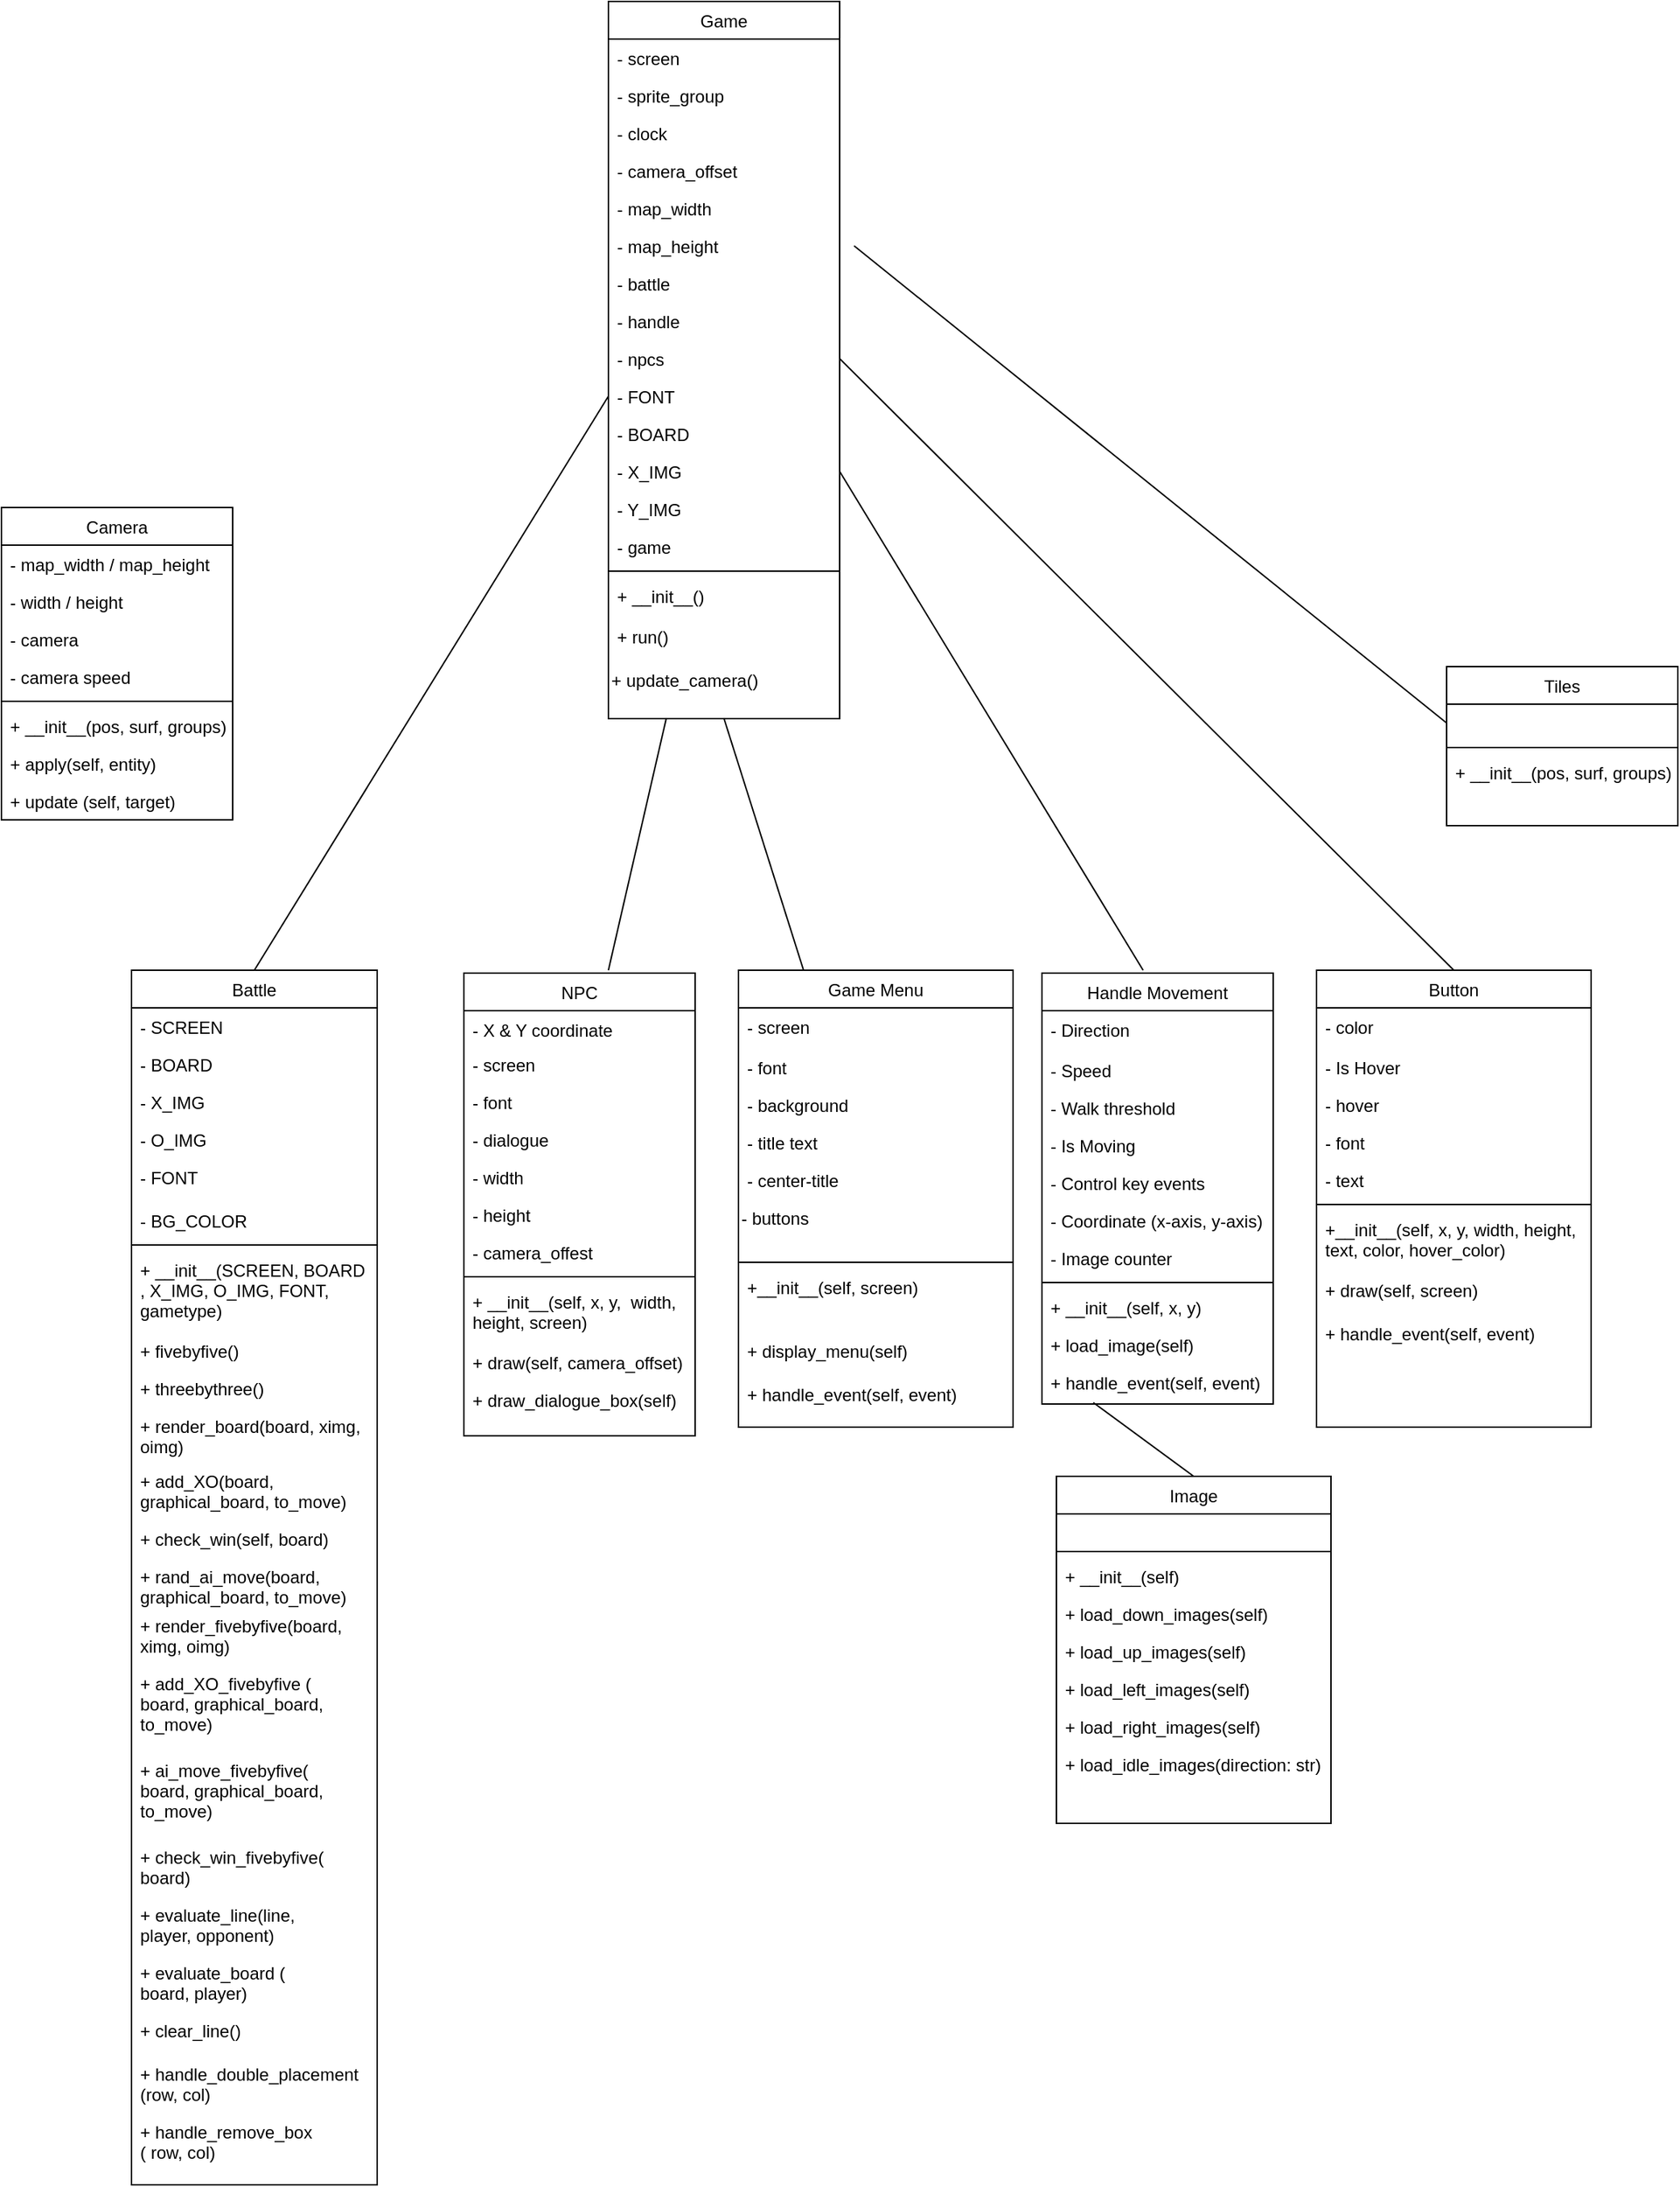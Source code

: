 <mxfile version="25.0.3">
  <diagram id="C5RBs43oDa-KdzZeNtuy" name="Page-1">
    <mxGraphModel grid="1" page="1" gridSize="10" guides="1" tooltips="1" connect="1" arrows="1" fold="1" pageScale="1" pageWidth="827" pageHeight="1169" math="0" shadow="0">
      <root>
        <mxCell id="WIyWlLk6GJQsqaUBKTNV-0" />
        <mxCell id="WIyWlLk6GJQsqaUBKTNV-1" parent="WIyWlLk6GJQsqaUBKTNV-0" />
        <mxCell id="zkfFHV4jXpPFQw0GAbJ--6" value="Tiles" style="swimlane;fontStyle=0;align=center;verticalAlign=top;childLayout=stackLayout;horizontal=1;startSize=26;horizontalStack=0;resizeParent=1;resizeLast=0;collapsible=1;marginBottom=0;rounded=0;shadow=0;strokeWidth=1;" vertex="1" parent="WIyWlLk6GJQsqaUBKTNV-1">
          <mxGeometry x="650" y="230" width="160" height="110" as="geometry">
            <mxRectangle x="130" y="380" width="160" height="26" as="alternateBounds" />
          </mxGeometry>
        </mxCell>
        <mxCell id="zkfFHV4jXpPFQw0GAbJ--8" value="  " style="text;align=left;verticalAlign=top;spacingLeft=4;spacingRight=4;overflow=hidden;rotatable=0;points=[[0,0.5],[1,0.5]];portConstraint=eastwest;rounded=0;shadow=0;html=0;" vertex="1" parent="zkfFHV4jXpPFQw0GAbJ--6">
          <mxGeometry y="26" width="160" height="26" as="geometry" />
        </mxCell>
        <mxCell id="zkfFHV4jXpPFQw0GAbJ--9" value="" style="line;html=1;strokeWidth=1;align=left;verticalAlign=middle;spacingTop=-1;spacingLeft=3;spacingRight=3;rotatable=0;labelPosition=right;points=[];portConstraint=eastwest;" vertex="1" parent="zkfFHV4jXpPFQw0GAbJ--6">
          <mxGeometry y="52" width="160" height="8" as="geometry" />
        </mxCell>
        <mxCell id="zkfFHV4jXpPFQw0GAbJ--10" value="+ __init__(pos, surf, groups)" style="text;align=left;verticalAlign=top;spacingLeft=4;spacingRight=4;overflow=hidden;rotatable=0;points=[[0,0.5],[1,0.5]];portConstraint=eastwest;fontStyle=0" vertex="1" parent="zkfFHV4jXpPFQw0GAbJ--6">
          <mxGeometry y="60" width="160" height="26" as="geometry" />
        </mxCell>
        <mxCell id="zkfFHV4jXpPFQw0GAbJ--17" value="Handle Movement" style="swimlane;fontStyle=0;align=center;verticalAlign=top;childLayout=stackLayout;horizontal=1;startSize=26;horizontalStack=0;resizeParent=1;resizeLast=0;collapsible=1;marginBottom=0;rounded=0;shadow=0;strokeWidth=1;" vertex="1" parent="WIyWlLk6GJQsqaUBKTNV-1">
          <mxGeometry x="370" y="442" width="160" height="298" as="geometry">
            <mxRectangle x="550" y="140" width="160" height="26" as="alternateBounds" />
          </mxGeometry>
        </mxCell>
        <mxCell id="zkfFHV4jXpPFQw0GAbJ--20" value="- Direction" style="text;align=left;verticalAlign=top;spacingLeft=4;spacingRight=4;overflow=hidden;rotatable=0;points=[[0,0.5],[1,0.5]];portConstraint=eastwest;rounded=0;shadow=0;html=0;" vertex="1" parent="zkfFHV4jXpPFQw0GAbJ--17">
          <mxGeometry y="26" width="160" height="28" as="geometry" />
        </mxCell>
        <mxCell id="zkfFHV4jXpPFQw0GAbJ--21" value="- Speed" style="text;align=left;verticalAlign=top;spacingLeft=4;spacingRight=4;overflow=hidden;rotatable=0;points=[[0,0.5],[1,0.5]];portConstraint=eastwest;rounded=0;shadow=0;html=0;" vertex="1" parent="zkfFHV4jXpPFQw0GAbJ--17">
          <mxGeometry y="54" width="160" height="26" as="geometry" />
        </mxCell>
        <mxCell id="zkfFHV4jXpPFQw0GAbJ--24" value="- Walk threshold" style="text;align=left;verticalAlign=top;spacingLeft=4;spacingRight=4;overflow=hidden;rotatable=0;points=[[0,0.5],[1,0.5]];portConstraint=eastwest;" vertex="1" parent="zkfFHV4jXpPFQw0GAbJ--17">
          <mxGeometry y="80" width="160" height="26" as="geometry" />
        </mxCell>
        <mxCell id="9MP2_ktQB1W_MP9K1aqd-10" value="- Is Moving" style="text;align=left;verticalAlign=top;spacingLeft=4;spacingRight=4;overflow=hidden;rotatable=0;points=[[0,0.5],[1,0.5]];portConstraint=eastwest;rounded=0;shadow=0;html=0;" vertex="1" parent="zkfFHV4jXpPFQw0GAbJ--17">
          <mxGeometry y="106" width="160" height="26" as="geometry" />
        </mxCell>
        <mxCell id="tXFj9QlRC8ELTEBTOooV-2" value="- Control key events" style="text;align=left;verticalAlign=top;spacingLeft=4;spacingRight=4;overflow=hidden;rotatable=0;points=[[0,0.5],[1,0.5]];portConstraint=eastwest;rounded=0;shadow=0;html=0;" vertex="1" parent="zkfFHV4jXpPFQw0GAbJ--17">
          <mxGeometry y="132" width="160" height="26" as="geometry" />
        </mxCell>
        <mxCell id="tXFj9QlRC8ELTEBTOooV-3" value="- Coordinate (x-axis, y-axis)" style="text;align=left;verticalAlign=top;spacingLeft=4;spacingRight=4;overflow=hidden;rotatable=0;points=[[0,0.5],[1,0.5]];portConstraint=eastwest;rounded=0;shadow=0;html=0;" vertex="1" parent="zkfFHV4jXpPFQw0GAbJ--17">
          <mxGeometry y="158" width="160" height="26" as="geometry" />
        </mxCell>
        <mxCell id="tXFj9QlRC8ELTEBTOooV-4" value="- Image counter" style="text;align=left;verticalAlign=top;spacingLeft=4;spacingRight=4;overflow=hidden;rotatable=0;points=[[0,0.5],[1,0.5]];portConstraint=eastwest;rounded=0;shadow=0;html=0;" vertex="1" parent="zkfFHV4jXpPFQw0GAbJ--17">
          <mxGeometry y="184" width="160" height="26" as="geometry" />
        </mxCell>
        <mxCell id="zkfFHV4jXpPFQw0GAbJ--23" value="" style="line;html=1;strokeWidth=1;align=left;verticalAlign=middle;spacingTop=-1;spacingLeft=3;spacingRight=3;rotatable=0;labelPosition=right;points=[];portConstraint=eastwest;" vertex="1" parent="zkfFHV4jXpPFQw0GAbJ--17">
          <mxGeometry y="210" width="160" height="8" as="geometry" />
        </mxCell>
        <mxCell id="tXFj9QlRC8ELTEBTOooV-0" value="+ __init__(self, x, y)" style="text;align=left;verticalAlign=top;spacingLeft=4;spacingRight=4;overflow=hidden;rotatable=0;points=[[0,0.5],[1,0.5]];portConstraint=eastwest;rounded=0;shadow=0;html=0;" vertex="1" parent="zkfFHV4jXpPFQw0GAbJ--17">
          <mxGeometry y="218" width="160" height="26" as="geometry" />
        </mxCell>
        <mxCell id="zkfFHV4jXpPFQw0GAbJ--25" value="+ load_image(self)" style="text;align=left;verticalAlign=top;spacingLeft=4;spacingRight=4;overflow=hidden;rotatable=0;points=[[0,0.5],[1,0.5]];portConstraint=eastwest;" vertex="1" parent="zkfFHV4jXpPFQw0GAbJ--17">
          <mxGeometry y="244" width="160" height="26" as="geometry" />
        </mxCell>
        <mxCell id="tXFj9QlRC8ELTEBTOooV-1" value="+ handle_event(self, event)" style="text;align=left;verticalAlign=top;spacingLeft=4;spacingRight=4;overflow=hidden;rotatable=0;points=[[0,0.5],[1,0.5]];portConstraint=eastwest;" vertex="1" parent="zkfFHV4jXpPFQw0GAbJ--17">
          <mxGeometry y="270" width="160" height="26" as="geometry" />
        </mxCell>
        <mxCell id="9MP2_ktQB1W_MP9K1aqd-0" value="Image" style="swimlane;fontStyle=0;align=center;verticalAlign=top;childLayout=stackLayout;horizontal=1;startSize=26;horizontalStack=0;resizeParent=1;resizeLast=0;collapsible=1;marginBottom=0;rounded=0;shadow=0;strokeWidth=1;" vertex="1" parent="WIyWlLk6GJQsqaUBKTNV-1">
          <mxGeometry x="380" y="790" width="190" height="240" as="geometry">
            <mxRectangle x="550" y="140" width="160" height="26" as="alternateBounds" />
          </mxGeometry>
        </mxCell>
        <mxCell id="9MP2_ktQB1W_MP9K1aqd-5" value="  &#xa;" style="text;align=left;verticalAlign=top;spacingLeft=4;spacingRight=4;overflow=hidden;rotatable=0;points=[[0,0.5],[1,0.5]];portConstraint=eastwest;rounded=0;shadow=0;html=0;" vertex="1" parent="9MP2_ktQB1W_MP9K1aqd-0">
          <mxGeometry y="26" width="190" height="22" as="geometry" />
        </mxCell>
        <mxCell id="9MP2_ktQB1W_MP9K1aqd-6" value="" style="line;html=1;strokeWidth=1;align=left;verticalAlign=middle;spacingTop=-1;spacingLeft=3;spacingRight=3;rotatable=0;labelPosition=right;points=[];portConstraint=eastwest;" vertex="1" parent="9MP2_ktQB1W_MP9K1aqd-0">
          <mxGeometry y="48" width="190" height="8" as="geometry" />
        </mxCell>
        <mxCell id="9MP2_ktQB1W_MP9K1aqd-7" value="+ __init__(self)" style="text;align=left;verticalAlign=top;spacingLeft=4;spacingRight=4;overflow=hidden;rotatable=0;points=[[0,0.5],[1,0.5]];portConstraint=eastwest;" vertex="1" parent="9MP2_ktQB1W_MP9K1aqd-0">
          <mxGeometry y="56" width="190" height="26" as="geometry" />
        </mxCell>
        <mxCell id="9MP2_ktQB1W_MP9K1aqd-15" value="+ load_down_images(self)" style="text;align=left;verticalAlign=top;spacingLeft=4;spacingRight=4;overflow=hidden;rotatable=0;points=[[0,0.5],[1,0.5]];portConstraint=eastwest;" vertex="1" parent="9MP2_ktQB1W_MP9K1aqd-0">
          <mxGeometry y="82" width="190" height="26" as="geometry" />
        </mxCell>
        <mxCell id="9MP2_ktQB1W_MP9K1aqd-8" value="+ load_up_images(self)" style="text;align=left;verticalAlign=top;spacingLeft=4;spacingRight=4;overflow=hidden;rotatable=0;points=[[0,0.5],[1,0.5]];portConstraint=eastwest;" vertex="1" parent="9MP2_ktQB1W_MP9K1aqd-0">
          <mxGeometry y="108" width="190" height="26" as="geometry" />
        </mxCell>
        <mxCell id="9MP2_ktQB1W_MP9K1aqd-16" value="+ load_left_images(self)" style="text;align=left;verticalAlign=top;spacingLeft=4;spacingRight=4;overflow=hidden;rotatable=0;points=[[0,0.5],[1,0.5]];portConstraint=eastwest;" vertex="1" parent="9MP2_ktQB1W_MP9K1aqd-0">
          <mxGeometry y="134" width="190" height="26" as="geometry" />
        </mxCell>
        <mxCell id="9MP2_ktQB1W_MP9K1aqd-17" value="+ load_right_images(self)" style="text;align=left;verticalAlign=top;spacingLeft=4;spacingRight=4;overflow=hidden;rotatable=0;points=[[0,0.5],[1,0.5]];portConstraint=eastwest;" vertex="1" parent="9MP2_ktQB1W_MP9K1aqd-0">
          <mxGeometry y="160" width="190" height="26" as="geometry" />
        </mxCell>
        <mxCell id="9MP2_ktQB1W_MP9K1aqd-18" value="+ load_idle_images(direction: str)" style="text;align=left;verticalAlign=top;spacingLeft=4;spacingRight=4;overflow=hidden;rotatable=0;points=[[0,0.5],[1,0.5]];portConstraint=eastwest;" vertex="1" parent="9MP2_ktQB1W_MP9K1aqd-0">
          <mxGeometry y="186" width="190" height="26" as="geometry" />
        </mxCell>
        <mxCell id="pEpg2rN-Ylj0O00lydHJ-0" value="Battle" style="swimlane;fontStyle=0;align=center;verticalAlign=top;childLayout=stackLayout;horizontal=1;startSize=26;horizontalStack=0;resizeParent=1;resizeLast=0;collapsible=1;marginBottom=0;rounded=0;shadow=0;strokeWidth=1;" vertex="1" parent="WIyWlLk6GJQsqaUBKTNV-1">
          <mxGeometry x="-260" y="440" width="170" height="840" as="geometry">
            <mxRectangle x="550" y="140" width="160" height="26" as="alternateBounds" />
          </mxGeometry>
        </mxCell>
        <mxCell id="pEpg2rN-Ylj0O00lydHJ-2" value="- SCREEN" style="text;align=left;verticalAlign=top;spacingLeft=4;spacingRight=4;overflow=hidden;rotatable=0;points=[[0,0.5],[1,0.5]];portConstraint=eastwest;rounded=0;shadow=0;html=0;" vertex="1" parent="pEpg2rN-Ylj0O00lydHJ-0">
          <mxGeometry y="26" width="170" height="26" as="geometry" />
        </mxCell>
        <mxCell id="pEpg2rN-Ylj0O00lydHJ-1" value="- BOARD" style="text;align=left;verticalAlign=top;spacingLeft=4;spacingRight=4;overflow=hidden;rotatable=0;points=[[0,0.5],[1,0.5]];portConstraint=eastwest;" vertex="1" parent="pEpg2rN-Ylj0O00lydHJ-0">
          <mxGeometry y="52" width="170" height="26" as="geometry" />
        </mxCell>
        <mxCell id="pEpg2rN-Ylj0O00lydHJ-3" value="- X_IMG" style="text;align=left;verticalAlign=top;spacingLeft=4;spacingRight=4;overflow=hidden;rotatable=0;points=[[0,0.5],[1,0.5]];portConstraint=eastwest;rounded=0;shadow=0;html=0;" vertex="1" parent="pEpg2rN-Ylj0O00lydHJ-0">
          <mxGeometry y="78" width="170" height="26" as="geometry" />
        </mxCell>
        <mxCell id="pEpg2rN-Ylj0O00lydHJ-4" value="- O_IMG" style="text;align=left;verticalAlign=top;spacingLeft=4;spacingRight=4;overflow=hidden;rotatable=0;points=[[0,0.5],[1,0.5]];portConstraint=eastwest;rounded=0;shadow=0;html=0;" vertex="1" parent="pEpg2rN-Ylj0O00lydHJ-0">
          <mxGeometry y="104" width="170" height="26" as="geometry" />
        </mxCell>
        <mxCell id="pEpg2rN-Ylj0O00lydHJ-5" value="- FONT" style="text;align=left;verticalAlign=top;spacingLeft=4;spacingRight=4;overflow=hidden;rotatable=0;points=[[0,0.5],[1,0.5]];portConstraint=eastwest;rounded=0;shadow=0;html=0;" vertex="1" parent="pEpg2rN-Ylj0O00lydHJ-0">
          <mxGeometry y="130" width="170" height="30" as="geometry" />
        </mxCell>
        <mxCell id="pEpg2rN-Ylj0O00lydHJ-10" value="- BG_COLOR" style="text;align=left;verticalAlign=top;spacingLeft=4;spacingRight=4;overflow=hidden;rotatable=0;points=[[0,0.5],[1,0.5]];portConstraint=eastwest;rounded=0;shadow=0;html=0;" vertex="1" parent="pEpg2rN-Ylj0O00lydHJ-0">
          <mxGeometry y="160" width="170" height="26" as="geometry" />
        </mxCell>
        <mxCell id="pEpg2rN-Ylj0O00lydHJ-6" value="" style="line;html=1;strokeWidth=1;align=left;verticalAlign=middle;spacingTop=-1;spacingLeft=3;spacingRight=3;rotatable=0;labelPosition=right;points=[];portConstraint=eastwest;" vertex="1" parent="pEpg2rN-Ylj0O00lydHJ-0">
          <mxGeometry y="186" width="170" height="8" as="geometry" />
        </mxCell>
        <mxCell id="pEpg2rN-Ylj0O00lydHJ-7" value="+ __init__(SCREEN, BOARD&#xa;, X_IMG, O_IMG, FONT,&#xa;gametype)" style="text;align=left;verticalAlign=top;spacingLeft=4;spacingRight=4;overflow=hidden;rotatable=0;points=[[0,0.5],[1,0.5]];portConstraint=eastwest;" vertex="1" parent="pEpg2rN-Ylj0O00lydHJ-0">
          <mxGeometry y="194" width="170" height="56" as="geometry" />
        </mxCell>
        <mxCell id="pEpg2rN-Ylj0O00lydHJ-8" value="+ fivebyfive()" style="text;align=left;verticalAlign=top;spacingLeft=4;spacingRight=4;overflow=hidden;rotatable=0;points=[[0,0.5],[1,0.5]];portConstraint=eastwest;" vertex="1" parent="pEpg2rN-Ylj0O00lydHJ-0">
          <mxGeometry y="250" width="170" height="26" as="geometry" />
        </mxCell>
        <mxCell id="pEpg2rN-Ylj0O00lydHJ-11" value="+ threebythree()" style="text;align=left;verticalAlign=top;spacingLeft=4;spacingRight=4;overflow=hidden;rotatable=0;points=[[0,0.5],[1,0.5]];portConstraint=eastwest;" vertex="1" parent="pEpg2rN-Ylj0O00lydHJ-0">
          <mxGeometry y="276" width="170" height="26" as="geometry" />
        </mxCell>
        <mxCell id="pEpg2rN-Ylj0O00lydHJ-14" value="+ render_board(board, ximg,&#xa;oimg)" style="text;align=left;verticalAlign=top;spacingLeft=4;spacingRight=4;overflow=hidden;rotatable=0;points=[[0,0.5],[1,0.5]];portConstraint=eastwest;" vertex="1" parent="pEpg2rN-Ylj0O00lydHJ-0">
          <mxGeometry y="302" width="170" height="38" as="geometry" />
        </mxCell>
        <mxCell id="pEpg2rN-Ylj0O00lydHJ-15" value="+ add_XO(board,&#xa;graphical_board, to_move)" style="text;align=left;verticalAlign=top;spacingLeft=4;spacingRight=4;overflow=hidden;rotatable=0;points=[[0,0.5],[1,0.5]];portConstraint=eastwest;" vertex="1" parent="pEpg2rN-Ylj0O00lydHJ-0">
          <mxGeometry y="340" width="170" height="40" as="geometry" />
        </mxCell>
        <mxCell id="pEpg2rN-Ylj0O00lydHJ-16" value="+ check_win(self, board)" style="text;align=left;verticalAlign=top;spacingLeft=4;spacingRight=4;overflow=hidden;rotatable=0;points=[[0,0.5],[1,0.5]];portConstraint=eastwest;" vertex="1" parent="pEpg2rN-Ylj0O00lydHJ-0">
          <mxGeometry y="380" width="170" height="26" as="geometry" />
        </mxCell>
        <mxCell id="pEpg2rN-Ylj0O00lydHJ-17" value="+ rand_ai_move(board,&#xa;graphical_board, to_move)" style="text;align=left;verticalAlign=top;spacingLeft=4;spacingRight=4;overflow=hidden;rotatable=0;points=[[0,0.5],[1,0.5]];portConstraint=eastwest;" vertex="1" parent="pEpg2rN-Ylj0O00lydHJ-0">
          <mxGeometry y="406" width="170" height="34" as="geometry" />
        </mxCell>
        <mxCell id="pEpg2rN-Ylj0O00lydHJ-18" value="+ render_fivebyfive(board, &#xa;ximg, oimg)" style="text;align=left;verticalAlign=top;spacingLeft=4;spacingRight=4;overflow=hidden;rotatable=0;points=[[0,0.5],[1,0.5]];portConstraint=eastwest;" vertex="1" parent="pEpg2rN-Ylj0O00lydHJ-0">
          <mxGeometry y="440" width="170" height="40" as="geometry" />
        </mxCell>
        <mxCell id="pEpg2rN-Ylj0O00lydHJ-19" value="+ add_XO_fivebyfive (&#xa;board, graphical_board,&#xa;to_move)" style="text;align=left;verticalAlign=top;spacingLeft=4;spacingRight=4;overflow=hidden;rotatable=0;points=[[0,0.5],[1,0.5]];portConstraint=eastwest;" vertex="1" parent="pEpg2rN-Ylj0O00lydHJ-0">
          <mxGeometry y="480" width="170" height="60" as="geometry" />
        </mxCell>
        <mxCell id="pEpg2rN-Ylj0O00lydHJ-20" value="+ ai_move_fivebyfive(&#xa;board, graphical_board,&#xa;to_move)" style="text;align=left;verticalAlign=top;spacingLeft=4;spacingRight=4;overflow=hidden;rotatable=0;points=[[0,0.5],[1,0.5]];portConstraint=eastwest;" vertex="1" parent="pEpg2rN-Ylj0O00lydHJ-0">
          <mxGeometry y="540" width="170" height="60" as="geometry" />
        </mxCell>
        <mxCell id="pEpg2rN-Ylj0O00lydHJ-21" value="+ check_win_fivebyfive(&#xa;board)" style="text;align=left;verticalAlign=top;spacingLeft=4;spacingRight=4;overflow=hidden;rotatable=0;points=[[0,0.5],[1,0.5]];portConstraint=eastwest;" vertex="1" parent="pEpg2rN-Ylj0O00lydHJ-0">
          <mxGeometry y="600" width="170" height="40" as="geometry" />
        </mxCell>
        <mxCell id="pRKTFmrT0F-iwBNhZl1P-7" value="+ evaluate_line(line, &#xa;player, opponent)" style="text;align=left;verticalAlign=top;spacingLeft=4;spacingRight=4;overflow=hidden;rotatable=0;points=[[0,0.5],[1,0.5]];portConstraint=eastwest;" vertex="1" parent="pEpg2rN-Ylj0O00lydHJ-0">
          <mxGeometry y="640" width="170" height="40" as="geometry" />
        </mxCell>
        <mxCell id="pRKTFmrT0F-iwBNhZl1P-8" value="+ evaluate_board (&#xa;board, player)" style="text;align=left;verticalAlign=top;spacingLeft=4;spacingRight=4;overflow=hidden;rotatable=0;points=[[0,0.5],[1,0.5]];portConstraint=eastwest;" vertex="1" parent="pEpg2rN-Ylj0O00lydHJ-0">
          <mxGeometry y="680" width="170" height="40" as="geometry" />
        </mxCell>
        <mxCell id="pRKTFmrT0F-iwBNhZl1P-6" value="+ clear_line()" style="text;align=left;verticalAlign=top;spacingLeft=4;spacingRight=4;overflow=hidden;rotatable=0;points=[[0,0.5],[1,0.5]];portConstraint=eastwest;" vertex="1" parent="pEpg2rN-Ylj0O00lydHJ-0">
          <mxGeometry y="720" width="170" height="30" as="geometry" />
        </mxCell>
        <mxCell id="pRKTFmrT0F-iwBNhZl1P-11" value="+ handle_double_placement&#xa;(row, col)" style="text;align=left;verticalAlign=top;spacingLeft=4;spacingRight=4;overflow=hidden;rotatable=0;points=[[0,0.5],[1,0.5]];portConstraint=eastwest;" vertex="1" parent="pEpg2rN-Ylj0O00lydHJ-0">
          <mxGeometry y="750" width="170" height="40" as="geometry" />
        </mxCell>
        <mxCell id="pRKTFmrT0F-iwBNhZl1P-12" value="+ handle_remove_box&#xa;( row, col)" style="text;align=left;verticalAlign=top;spacingLeft=4;spacingRight=4;overflow=hidden;rotatable=0;points=[[0,0.5],[1,0.5]];portConstraint=eastwest;" vertex="1" parent="pEpg2rN-Ylj0O00lydHJ-0">
          <mxGeometry y="790" width="170" height="40" as="geometry" />
        </mxCell>
        <mxCell id="9MP2_ktQB1W_MP9K1aqd-11" value="Game" style="swimlane;fontStyle=0;align=center;verticalAlign=top;childLayout=stackLayout;horizontal=1;startSize=26;horizontalStack=0;resizeParent=1;resizeLast=0;collapsible=1;marginBottom=0;rounded=0;shadow=0;strokeWidth=1;" vertex="1" parent="WIyWlLk6GJQsqaUBKTNV-1">
          <mxGeometry x="70" y="-230" width="160" height="496" as="geometry">
            <mxRectangle x="130" y="380" width="160" height="26" as="alternateBounds" />
          </mxGeometry>
        </mxCell>
        <mxCell id="9MP2_ktQB1W_MP9K1aqd-12" value="- screen" style="text;align=left;verticalAlign=top;spacingLeft=4;spacingRight=4;overflow=hidden;rotatable=0;points=[[0,0.5],[1,0.5]];portConstraint=eastwest;rounded=0;shadow=0;html=0;" vertex="1" parent="9MP2_ktQB1W_MP9K1aqd-11">
          <mxGeometry y="26" width="160" height="26" as="geometry" />
        </mxCell>
        <mxCell id="pEpg2rN-Ylj0O00lydHJ-22" value="- sprite_group" style="text;align=left;verticalAlign=top;spacingLeft=4;spacingRight=4;overflow=hidden;rotatable=0;points=[[0,0.5],[1,0.5]];portConstraint=eastwest;rounded=0;shadow=0;html=0;" vertex="1" parent="9MP2_ktQB1W_MP9K1aqd-11">
          <mxGeometry y="52" width="160" height="26" as="geometry" />
        </mxCell>
        <mxCell id="pEpg2rN-Ylj0O00lydHJ-24" value="- clock" style="text;align=left;verticalAlign=top;spacingLeft=4;spacingRight=4;overflow=hidden;rotatable=0;points=[[0,0.5],[1,0.5]];portConstraint=eastwest;rounded=0;shadow=0;html=0;" vertex="1" parent="9MP2_ktQB1W_MP9K1aqd-11">
          <mxGeometry y="78" width="160" height="26" as="geometry" />
        </mxCell>
        <mxCell id="pEpg2rN-Ylj0O00lydHJ-26" value="- camera_offset" style="text;align=left;verticalAlign=top;spacingLeft=4;spacingRight=4;overflow=hidden;rotatable=0;points=[[0,0.5],[1,0.5]];portConstraint=eastwest;rounded=0;shadow=0;html=0;" vertex="1" parent="9MP2_ktQB1W_MP9K1aqd-11">
          <mxGeometry y="104" width="160" height="26" as="geometry" />
        </mxCell>
        <mxCell id="pEpg2rN-Ylj0O00lydHJ-28" value="- map_width " style="text;align=left;verticalAlign=top;spacingLeft=4;spacingRight=4;overflow=hidden;rotatable=0;points=[[0,0.5],[1,0.5]];portConstraint=eastwest;rounded=0;shadow=0;html=0;" vertex="1" parent="9MP2_ktQB1W_MP9K1aqd-11">
          <mxGeometry y="130" width="160" height="26" as="geometry" />
        </mxCell>
        <mxCell id="pEpg2rN-Ylj0O00lydHJ-27" value="- map_height" style="text;align=left;verticalAlign=top;spacingLeft=4;spacingRight=4;overflow=hidden;rotatable=0;points=[[0,0.5],[1,0.5]];portConstraint=eastwest;rounded=0;shadow=0;html=0;" vertex="1" parent="9MP2_ktQB1W_MP9K1aqd-11">
          <mxGeometry y="156" width="160" height="26" as="geometry" />
        </mxCell>
        <mxCell id="av3DoicM0QynRF2J0UOU-3" value="- battle" style="text;align=left;verticalAlign=top;spacingLeft=4;spacingRight=4;overflow=hidden;rotatable=0;points=[[0,0.5],[1,0.5]];portConstraint=eastwest;rounded=0;shadow=0;html=0;" vertex="1" parent="9MP2_ktQB1W_MP9K1aqd-11">
          <mxGeometry y="182" width="160" height="26" as="geometry" />
        </mxCell>
        <mxCell id="av3DoicM0QynRF2J0UOU-4" value="- handle" style="text;align=left;verticalAlign=top;spacingLeft=4;spacingRight=4;overflow=hidden;rotatable=0;points=[[0,0.5],[1,0.5]];portConstraint=eastwest;rounded=0;shadow=0;html=0;" vertex="1" parent="9MP2_ktQB1W_MP9K1aqd-11">
          <mxGeometry y="208" width="160" height="26" as="geometry" />
        </mxCell>
        <mxCell id="av3DoicM0QynRF2J0UOU-2" value="- npcs" style="text;align=left;verticalAlign=top;spacingLeft=4;spacingRight=4;overflow=hidden;rotatable=0;points=[[0,0.5],[1,0.5]];portConstraint=eastwest;rounded=0;shadow=0;html=0;" vertex="1" parent="9MP2_ktQB1W_MP9K1aqd-11">
          <mxGeometry y="234" width="160" height="26" as="geometry" />
        </mxCell>
        <mxCell id="pEpg2rN-Ylj0O00lydHJ-29" value="- FONT" style="text;align=left;verticalAlign=top;spacingLeft=4;spacingRight=4;overflow=hidden;rotatable=0;points=[[0,0.5],[1,0.5]];portConstraint=eastwest;rounded=0;shadow=0;html=0;" vertex="1" parent="9MP2_ktQB1W_MP9K1aqd-11">
          <mxGeometry y="260" width="160" height="26" as="geometry" />
        </mxCell>
        <mxCell id="pEpg2rN-Ylj0O00lydHJ-30" value="- BOARD" style="text;align=left;verticalAlign=top;spacingLeft=4;spacingRight=4;overflow=hidden;rotatable=0;points=[[0,0.5],[1,0.5]];portConstraint=eastwest;rounded=0;shadow=0;html=0;" vertex="1" parent="9MP2_ktQB1W_MP9K1aqd-11">
          <mxGeometry y="286" width="160" height="26" as="geometry" />
        </mxCell>
        <mxCell id="av3DoicM0QynRF2J0UOU-1" value="- X_IMG" style="text;align=left;verticalAlign=top;spacingLeft=4;spacingRight=4;overflow=hidden;rotatable=0;points=[[0,0.5],[1,0.5]];portConstraint=eastwest;rounded=0;shadow=0;html=0;" vertex="1" parent="9MP2_ktQB1W_MP9K1aqd-11">
          <mxGeometry y="312" width="160" height="26" as="geometry" />
        </mxCell>
        <mxCell id="av3DoicM0QynRF2J0UOU-0" value="- Y_IMG" style="text;align=left;verticalAlign=top;spacingLeft=4;spacingRight=4;overflow=hidden;rotatable=0;points=[[0,0.5],[1,0.5]];portConstraint=eastwest;rounded=0;shadow=0;html=0;" vertex="1" parent="9MP2_ktQB1W_MP9K1aqd-11">
          <mxGeometry y="338" width="160" height="26" as="geometry" />
        </mxCell>
        <mxCell id="av3DoicM0QynRF2J0UOU-5" value="- game" style="text;align=left;verticalAlign=top;spacingLeft=4;spacingRight=4;overflow=hidden;rotatable=0;points=[[0,0.5],[1,0.5]];portConstraint=eastwest;rounded=0;shadow=0;html=0;" vertex="1" parent="9MP2_ktQB1W_MP9K1aqd-11">
          <mxGeometry y="364" width="160" height="26" as="geometry" />
        </mxCell>
        <mxCell id="9MP2_ktQB1W_MP9K1aqd-13" value="" style="line;html=1;strokeWidth=1;align=left;verticalAlign=middle;spacingTop=-1;spacingLeft=3;spacingRight=3;rotatable=0;labelPosition=right;points=[];portConstraint=eastwest;" vertex="1" parent="9MP2_ktQB1W_MP9K1aqd-11">
          <mxGeometry y="390" width="160" height="8" as="geometry" />
        </mxCell>
        <mxCell id="9MP2_ktQB1W_MP9K1aqd-14" value="+ __init__()" style="text;align=left;verticalAlign=top;spacingLeft=4;spacingRight=4;overflow=hidden;rotatable=0;points=[[0,0.5],[1,0.5]];portConstraint=eastwest;fontStyle=0" vertex="1" parent="9MP2_ktQB1W_MP9K1aqd-11">
          <mxGeometry y="398" width="160" height="28" as="geometry" />
        </mxCell>
        <mxCell id="pEpg2rN-Ylj0O00lydHJ-31" value="+ run()" style="text;align=left;verticalAlign=top;spacingLeft=4;spacingRight=4;overflow=hidden;rotatable=0;points=[[0,0.5],[1,0.5]];portConstraint=eastwest;rounded=0;shadow=0;html=0;" vertex="1" parent="9MP2_ktQB1W_MP9K1aqd-11">
          <mxGeometry y="426" width="160" height="30" as="geometry" />
        </mxCell>
        <mxCell id="uqE1Tz1IreOvfnomdOV3-2" value="&lt;span style=&quot;text-wrap-mode: nowrap;&quot;&gt;+ update_camera()&lt;/span&gt;" style="text;whiteSpace=wrap;html=1;" vertex="1" parent="9MP2_ktQB1W_MP9K1aqd-11">
          <mxGeometry y="456" width="160" height="40" as="geometry" />
        </mxCell>
        <mxCell id="tXFj9QlRC8ELTEBTOooV-9" value="" style="endArrow=none;html=1;rounded=0;fontSize=12;startSize=8;endSize=8;curved=1;entryX=0;entryY=0.5;entryDx=0;entryDy=0;exitX=0.5;exitY=0;exitDx=0;exitDy=0;" edge="1" parent="WIyWlLk6GJQsqaUBKTNV-1" source="pEpg2rN-Ylj0O00lydHJ-0" target="pEpg2rN-Ylj0O00lydHJ-29">
          <mxGeometry width="50" height="50" relative="1" as="geometry">
            <mxPoint x="-120" y="370" as="sourcePoint" />
            <mxPoint x="-70" y="320" as="targetPoint" />
          </mxGeometry>
        </mxCell>
        <mxCell id="tXFj9QlRC8ELTEBTOooV-12" value="" style="endArrow=none;html=1;rounded=0;fontSize=12;startSize=8;endSize=8;curved=1;exitX=0;exitY=0.5;exitDx=0;exitDy=0;" edge="1" parent="WIyWlLk6GJQsqaUBKTNV-1" source="zkfFHV4jXpPFQw0GAbJ--8">
          <mxGeometry width="50" height="50" relative="1" as="geometry">
            <mxPoint x="260" y="440" as="sourcePoint" />
            <mxPoint x="240" y="-61" as="targetPoint" />
          </mxGeometry>
        </mxCell>
        <mxCell id="tXFj9QlRC8ELTEBTOooV-13" value="" style="endArrow=none;html=1;rounded=0;fontSize=12;startSize=8;endSize=8;curved=1;entryX=1;entryY=0.5;entryDx=0;entryDy=0;" edge="1" parent="WIyWlLk6GJQsqaUBKTNV-1" target="av3DoicM0QynRF2J0UOU-1">
          <mxGeometry width="50" height="50" relative="1" as="geometry">
            <mxPoint x="440" y="440" as="sourcePoint" />
            <mxPoint x="-70" y="320" as="targetPoint" />
          </mxGeometry>
        </mxCell>
        <mxCell id="EMBINR5QM2M-JpU-6Mrx-0" value="NPC" style="swimlane;fontStyle=0;align=center;verticalAlign=top;childLayout=stackLayout;horizontal=1;startSize=26;horizontalStack=0;resizeParent=1;resizeLast=0;collapsible=1;marginBottom=0;rounded=0;shadow=0;strokeWidth=1;" vertex="1" parent="WIyWlLk6GJQsqaUBKTNV-1">
          <mxGeometry x="-30" y="442" width="160" height="320" as="geometry">
            <mxRectangle x="550" y="140" width="160" height="26" as="alternateBounds" />
          </mxGeometry>
        </mxCell>
        <mxCell id="EMBINR5QM2M-JpU-6Mrx-1" value="- X &amp; Y coordinate" style="text;align=left;verticalAlign=top;spacingLeft=4;spacingRight=4;overflow=hidden;rotatable=0;points=[[0,0.5],[1,0.5]];portConstraint=eastwest;rounded=0;shadow=0;html=0;" vertex="1" parent="EMBINR5QM2M-JpU-6Mrx-0">
          <mxGeometry y="26" width="160" height="24" as="geometry" />
        </mxCell>
        <mxCell id="EMBINR5QM2M-JpU-6Mrx-2" value="- screen" style="text;align=left;verticalAlign=top;spacingLeft=4;spacingRight=4;overflow=hidden;rotatable=0;points=[[0,0.5],[1,0.5]];portConstraint=eastwest;rounded=0;shadow=0;html=0;" vertex="1" parent="EMBINR5QM2M-JpU-6Mrx-0">
          <mxGeometry y="50" width="160" height="26" as="geometry" />
        </mxCell>
        <mxCell id="EMBINR5QM2M-JpU-6Mrx-3" value="- font" style="text;align=left;verticalAlign=top;spacingLeft=4;spacingRight=4;overflow=hidden;rotatable=0;points=[[0,0.5],[1,0.5]];portConstraint=eastwest;" vertex="1" parent="EMBINR5QM2M-JpU-6Mrx-0">
          <mxGeometry y="76" width="160" height="26" as="geometry" />
        </mxCell>
        <mxCell id="EMBINR5QM2M-JpU-6Mrx-4" value="- dialogue" style="text;align=left;verticalAlign=top;spacingLeft=4;spacingRight=4;overflow=hidden;rotatable=0;points=[[0,0.5],[1,0.5]];portConstraint=eastwest;rounded=0;shadow=0;html=0;" vertex="1" parent="EMBINR5QM2M-JpU-6Mrx-0">
          <mxGeometry y="102" width="160" height="26" as="geometry" />
        </mxCell>
        <mxCell id="EMBINR5QM2M-JpU-6Mrx-5" value="- width" style="text;align=left;verticalAlign=top;spacingLeft=4;spacingRight=4;overflow=hidden;rotatable=0;points=[[0,0.5],[1,0.5]];portConstraint=eastwest;rounded=0;shadow=0;html=0;" vertex="1" parent="EMBINR5QM2M-JpU-6Mrx-0">
          <mxGeometry y="128" width="160" height="26" as="geometry" />
        </mxCell>
        <mxCell id="EMBINR5QM2M-JpU-6Mrx-6" value="- height" style="text;align=left;verticalAlign=top;spacingLeft=4;spacingRight=4;overflow=hidden;rotatable=0;points=[[0,0.5],[1,0.5]];portConstraint=eastwest;rounded=0;shadow=0;html=0;" vertex="1" parent="EMBINR5QM2M-JpU-6Mrx-0">
          <mxGeometry y="154" width="160" height="26" as="geometry" />
        </mxCell>
        <mxCell id="EMBINR5QM2M-JpU-6Mrx-7" value="- camera_offest" style="text;align=left;verticalAlign=top;spacingLeft=4;spacingRight=4;overflow=hidden;rotatable=0;points=[[0,0.5],[1,0.5]];portConstraint=eastwest;rounded=0;shadow=0;html=0;" vertex="1" parent="EMBINR5QM2M-JpU-6Mrx-0">
          <mxGeometry y="180" width="160" height="26" as="geometry" />
        </mxCell>
        <mxCell id="EMBINR5QM2M-JpU-6Mrx-8" value="" style="line;html=1;strokeWidth=1;align=left;verticalAlign=middle;spacingTop=-1;spacingLeft=3;spacingRight=3;rotatable=0;labelPosition=right;points=[];portConstraint=eastwest;" vertex="1" parent="EMBINR5QM2M-JpU-6Mrx-0">
          <mxGeometry y="206" width="160" height="8" as="geometry" />
        </mxCell>
        <mxCell id="EMBINR5QM2M-JpU-6Mrx-9" value="+ __init__(self, x, y,  width, &#xa;height, screen)" style="text;align=left;verticalAlign=top;spacingLeft=4;spacingRight=4;overflow=hidden;rotatable=0;points=[[0,0.5],[1,0.5]];portConstraint=eastwest;rounded=0;shadow=0;html=0;" vertex="1" parent="EMBINR5QM2M-JpU-6Mrx-0">
          <mxGeometry y="214" width="160" height="42" as="geometry" />
        </mxCell>
        <mxCell id="EMBINR5QM2M-JpU-6Mrx-10" value="+ draw(self, camera_offset)" style="text;align=left;verticalAlign=top;spacingLeft=4;spacingRight=4;overflow=hidden;rotatable=0;points=[[0,0.5],[1,0.5]];portConstraint=eastwest;" vertex="1" parent="EMBINR5QM2M-JpU-6Mrx-0">
          <mxGeometry y="256" width="160" height="26" as="geometry" />
        </mxCell>
        <mxCell id="EMBINR5QM2M-JpU-6Mrx-11" value="+ draw_dialogue_box(self)" style="text;align=left;verticalAlign=top;spacingLeft=4;spacingRight=4;overflow=hidden;rotatable=0;points=[[0,0.5],[1,0.5]];portConstraint=eastwest;" vertex="1" parent="EMBINR5QM2M-JpU-6Mrx-0">
          <mxGeometry y="282" width="160" height="34" as="geometry" />
        </mxCell>
        <mxCell id="av3DoicM0QynRF2J0UOU-6" value="" style="endArrow=none;html=1;rounded=0;exitX=0.5;exitY=0;exitDx=0;exitDy=0;entryX=0.222;entryY=1.038;entryDx=0;entryDy=0;entryPerimeter=0;" edge="1" parent="WIyWlLk6GJQsqaUBKTNV-1" source="9MP2_ktQB1W_MP9K1aqd-0" target="tXFj9QlRC8ELTEBTOooV-1">
          <mxGeometry width="50" height="50" relative="1" as="geometry">
            <mxPoint x="320" y="750" as="sourcePoint" />
            <mxPoint x="370" y="700" as="targetPoint" />
          </mxGeometry>
        </mxCell>
        <mxCell id="av3DoicM0QynRF2J0UOU-7" value="" style="endArrow=none;html=1;rounded=0;entryX=0.25;entryY=1;entryDx=0;entryDy=0;" edge="1" parent="WIyWlLk6GJQsqaUBKTNV-1" target="uqE1Tz1IreOvfnomdOV3-2">
          <mxGeometry width="50" height="50" relative="1" as="geometry">
            <mxPoint x="70" y="440" as="sourcePoint" />
            <mxPoint x="-180" y="-4" as="targetPoint" />
          </mxGeometry>
        </mxCell>
        <mxCell id="av3DoicM0QynRF2J0UOU-8" value="Button" style="swimlane;fontStyle=0;align=center;verticalAlign=top;childLayout=stackLayout;horizontal=1;startSize=26;horizontalStack=0;resizeParent=1;resizeLast=0;collapsible=1;marginBottom=0;rounded=0;shadow=0;strokeWidth=1;" vertex="1" parent="WIyWlLk6GJQsqaUBKTNV-1">
          <mxGeometry x="560" y="440" width="190" height="316" as="geometry">
            <mxRectangle x="550" y="140" width="160" height="26" as="alternateBounds" />
          </mxGeometry>
        </mxCell>
        <mxCell id="av3DoicM0QynRF2J0UOU-9" value="- color" style="text;align=left;verticalAlign=top;spacingLeft=4;spacingRight=4;overflow=hidden;rotatable=0;points=[[0,0.5],[1,0.5]];portConstraint=eastwest;rounded=0;shadow=0;html=0;" vertex="1" parent="av3DoicM0QynRF2J0UOU-8">
          <mxGeometry y="26" width="190" height="28" as="geometry" />
        </mxCell>
        <mxCell id="av3DoicM0QynRF2J0UOU-10" value="- Is Hover" style="text;align=left;verticalAlign=top;spacingLeft=4;spacingRight=4;overflow=hidden;rotatable=0;points=[[0,0.5],[1,0.5]];portConstraint=eastwest;rounded=0;shadow=0;html=0;" vertex="1" parent="av3DoicM0QynRF2J0UOU-8">
          <mxGeometry y="54" width="190" height="26" as="geometry" />
        </mxCell>
        <mxCell id="av3DoicM0QynRF2J0UOU-11" value="- hover" style="text;align=left;verticalAlign=top;spacingLeft=4;spacingRight=4;overflow=hidden;rotatable=0;points=[[0,0.5],[1,0.5]];portConstraint=eastwest;" vertex="1" parent="av3DoicM0QynRF2J0UOU-8">
          <mxGeometry y="80" width="190" height="26" as="geometry" />
        </mxCell>
        <mxCell id="av3DoicM0QynRF2J0UOU-12" value="- font" style="text;align=left;verticalAlign=top;spacingLeft=4;spacingRight=4;overflow=hidden;rotatable=0;points=[[0,0.5],[1,0.5]];portConstraint=eastwest;rounded=0;shadow=0;html=0;" vertex="1" parent="av3DoicM0QynRF2J0UOU-8">
          <mxGeometry y="106" width="190" height="26" as="geometry" />
        </mxCell>
        <mxCell id="av3DoicM0QynRF2J0UOU-13" value="- text" style="text;align=left;verticalAlign=top;spacingLeft=4;spacingRight=4;overflow=hidden;rotatable=0;points=[[0,0.5],[1,0.5]];portConstraint=eastwest;rounded=0;shadow=0;html=0;" vertex="1" parent="av3DoicM0QynRF2J0UOU-8">
          <mxGeometry y="132" width="190" height="26" as="geometry" />
        </mxCell>
        <mxCell id="av3DoicM0QynRF2J0UOU-16" value="" style="line;html=1;strokeWidth=1;align=left;verticalAlign=middle;spacingTop=-1;spacingLeft=3;spacingRight=3;rotatable=0;labelPosition=right;points=[];portConstraint=eastwest;" vertex="1" parent="av3DoicM0QynRF2J0UOU-8">
          <mxGeometry y="158" width="190" height="8" as="geometry" />
        </mxCell>
        <mxCell id="av3DoicM0QynRF2J0UOU-17" value="+__init__(self, x, y, width, height, &#xa;text, color, hover_color)" style="text;align=left;verticalAlign=top;spacingLeft=4;spacingRight=4;overflow=hidden;rotatable=0;points=[[0,0.5],[1,0.5]];portConstraint=eastwest;rounded=0;shadow=0;html=0;" vertex="1" parent="av3DoicM0QynRF2J0UOU-8">
          <mxGeometry y="166" width="190" height="42" as="geometry" />
        </mxCell>
        <mxCell id="av3DoicM0QynRF2J0UOU-18" value="+ draw(self, screen)" style="text;align=left;verticalAlign=top;spacingLeft=4;spacingRight=4;overflow=hidden;rotatable=0;points=[[0,0.5],[1,0.5]];portConstraint=eastwest;" vertex="1" parent="av3DoicM0QynRF2J0UOU-8">
          <mxGeometry y="208" width="190" height="30" as="geometry" />
        </mxCell>
        <mxCell id="av3DoicM0QynRF2J0UOU-19" value="+ handle_event(self, event)" style="text;align=left;verticalAlign=top;spacingLeft=4;spacingRight=4;overflow=hidden;rotatable=0;points=[[0,0.5],[1,0.5]];portConstraint=eastwest;" vertex="1" parent="av3DoicM0QynRF2J0UOU-8">
          <mxGeometry y="238" width="190" height="26" as="geometry" />
        </mxCell>
        <mxCell id="av3DoicM0QynRF2J0UOU-21" value="" style="endArrow=none;html=1;rounded=0;entryX=0.5;entryY=0;entryDx=0;entryDy=0;exitX=1;exitY=0.5;exitDx=0;exitDy=0;" edge="1" parent="WIyWlLk6GJQsqaUBKTNV-1" source="av3DoicM0QynRF2J0UOU-2" target="av3DoicM0QynRF2J0UOU-8">
          <mxGeometry width="50" height="50" relative="1" as="geometry">
            <mxPoint x="240" y="250" as="sourcePoint" />
            <mxPoint x="290" y="200" as="targetPoint" />
          </mxGeometry>
        </mxCell>
        <mxCell id="av3DoicM0QynRF2J0UOU-22" value="Game Menu" style="swimlane;fontStyle=0;align=center;verticalAlign=top;childLayout=stackLayout;horizontal=1;startSize=26;horizontalStack=0;resizeParent=1;resizeLast=0;collapsible=1;marginBottom=0;rounded=0;shadow=0;strokeWidth=1;" vertex="1" parent="WIyWlLk6GJQsqaUBKTNV-1">
          <mxGeometry x="160" y="440" width="190" height="316" as="geometry">
            <mxRectangle x="550" y="140" width="160" height="26" as="alternateBounds" />
          </mxGeometry>
        </mxCell>
        <mxCell id="av3DoicM0QynRF2J0UOU-23" value="- screen" style="text;align=left;verticalAlign=top;spacingLeft=4;spacingRight=4;overflow=hidden;rotatable=0;points=[[0,0.5],[1,0.5]];portConstraint=eastwest;rounded=0;shadow=0;html=0;" vertex="1" parent="av3DoicM0QynRF2J0UOU-22">
          <mxGeometry y="26" width="190" height="28" as="geometry" />
        </mxCell>
        <mxCell id="av3DoicM0QynRF2J0UOU-24" value="- font" style="text;align=left;verticalAlign=top;spacingLeft=4;spacingRight=4;overflow=hidden;rotatable=0;points=[[0,0.5],[1,0.5]];portConstraint=eastwest;rounded=0;shadow=0;html=0;" vertex="1" parent="av3DoicM0QynRF2J0UOU-22">
          <mxGeometry y="54" width="190" height="26" as="geometry" />
        </mxCell>
        <mxCell id="av3DoicM0QynRF2J0UOU-25" value="- background" style="text;align=left;verticalAlign=top;spacingLeft=4;spacingRight=4;overflow=hidden;rotatable=0;points=[[0,0.5],[1,0.5]];portConstraint=eastwest;" vertex="1" parent="av3DoicM0QynRF2J0UOU-22">
          <mxGeometry y="80" width="190" height="26" as="geometry" />
        </mxCell>
        <mxCell id="av3DoicM0QynRF2J0UOU-26" value="- title text" style="text;align=left;verticalAlign=top;spacingLeft=4;spacingRight=4;overflow=hidden;rotatable=0;points=[[0,0.5],[1,0.5]];portConstraint=eastwest;rounded=0;shadow=0;html=0;" vertex="1" parent="av3DoicM0QynRF2J0UOU-22">
          <mxGeometry y="106" width="190" height="26" as="geometry" />
        </mxCell>
        <mxCell id="av3DoicM0QynRF2J0UOU-27" value="- center-title" style="text;align=left;verticalAlign=top;spacingLeft=4;spacingRight=4;overflow=hidden;rotatable=0;points=[[0,0.5],[1,0.5]];portConstraint=eastwest;rounded=0;shadow=0;html=0;" vertex="1" parent="av3DoicM0QynRF2J0UOU-22">
          <mxGeometry y="132" width="190" height="26" as="geometry" />
        </mxCell>
        <mxCell id="av3DoicM0QynRF2J0UOU-32" value="&lt;span style=&quot;text-wrap-mode: nowrap;&quot;&gt;- buttons&lt;/span&gt;" style="text;whiteSpace=wrap;html=1;" vertex="1" parent="av3DoicM0QynRF2J0UOU-22">
          <mxGeometry y="158" width="190" height="40" as="geometry" />
        </mxCell>
        <mxCell id="av3DoicM0QynRF2J0UOU-28" value="" style="line;html=1;strokeWidth=1;align=left;verticalAlign=middle;spacingTop=-1;spacingLeft=3;spacingRight=3;rotatable=0;labelPosition=right;points=[];portConstraint=eastwest;" vertex="1" parent="av3DoicM0QynRF2J0UOU-22">
          <mxGeometry y="198" width="190" height="8" as="geometry" />
        </mxCell>
        <mxCell id="av3DoicM0QynRF2J0UOU-29" value="+__init__(self, screen)" style="text;align=left;verticalAlign=top;spacingLeft=4;spacingRight=4;overflow=hidden;rotatable=0;points=[[0,0.5],[1,0.5]];portConstraint=eastwest;rounded=0;shadow=0;html=0;" vertex="1" parent="av3DoicM0QynRF2J0UOU-22">
          <mxGeometry y="206" width="190" height="44" as="geometry" />
        </mxCell>
        <mxCell id="av3DoicM0QynRF2J0UOU-30" value="+ display_menu(self)" style="text;align=left;verticalAlign=top;spacingLeft=4;spacingRight=4;overflow=hidden;rotatable=0;points=[[0,0.5],[1,0.5]];portConstraint=eastwest;" vertex="1" parent="av3DoicM0QynRF2J0UOU-22">
          <mxGeometry y="250" width="190" height="30" as="geometry" />
        </mxCell>
        <mxCell id="av3DoicM0QynRF2J0UOU-31" value="+ handle_event(self, event)" style="text;align=left;verticalAlign=top;spacingLeft=4;spacingRight=4;overflow=hidden;rotatable=0;points=[[0,0.5],[1,0.5]];portConstraint=eastwest;" vertex="1" parent="av3DoicM0QynRF2J0UOU-22">
          <mxGeometry y="280" width="190" height="26" as="geometry" />
        </mxCell>
        <mxCell id="av3DoicM0QynRF2J0UOU-33" value="" style="endArrow=none;html=1;rounded=0;entryX=0.5;entryY=1;entryDx=0;entryDy=0;" edge="1" parent="WIyWlLk6GJQsqaUBKTNV-1" source="av3DoicM0QynRF2J0UOU-22" target="uqE1Tz1IreOvfnomdOV3-2">
          <mxGeometry width="50" height="50" relative="1" as="geometry">
            <mxPoint x="150" y="780" as="sourcePoint" />
            <mxPoint x="200" y="730" as="targetPoint" />
          </mxGeometry>
        </mxCell>
        <mxCell id="av3DoicM0QynRF2J0UOU-34" value="Camera" style="swimlane;fontStyle=0;align=center;verticalAlign=top;childLayout=stackLayout;horizontal=1;startSize=26;horizontalStack=0;resizeParent=1;resizeLast=0;collapsible=1;marginBottom=0;rounded=0;shadow=0;strokeWidth=1;" vertex="1" parent="WIyWlLk6GJQsqaUBKTNV-1">
          <mxGeometry x="-350" y="120" width="160" height="216" as="geometry">
            <mxRectangle x="130" y="380" width="160" height="26" as="alternateBounds" />
          </mxGeometry>
        </mxCell>
        <mxCell id="av3DoicM0QynRF2J0UOU-45" value="- map_width / map_height" style="text;align=left;verticalAlign=top;spacingLeft=4;spacingRight=4;overflow=hidden;rotatable=0;points=[[0,0.5],[1,0.5]];portConstraint=eastwest;fontStyle=0" vertex="1" parent="av3DoicM0QynRF2J0UOU-34">
          <mxGeometry y="26" width="160" height="26" as="geometry" />
        </mxCell>
        <mxCell id="av3DoicM0QynRF2J0UOU-46" value="- width / height" style="text;align=left;verticalAlign=top;spacingLeft=4;spacingRight=4;overflow=hidden;rotatable=0;points=[[0,0.5],[1,0.5]];portConstraint=eastwest;fontStyle=0" vertex="1" parent="av3DoicM0QynRF2J0UOU-34">
          <mxGeometry y="52" width="160" height="26" as="geometry" />
        </mxCell>
        <mxCell id="av3DoicM0QynRF2J0UOU-35" value="- camera&#xa;" style="text;align=left;verticalAlign=top;spacingLeft=4;spacingRight=4;overflow=hidden;rotatable=0;points=[[0,0.5],[1,0.5]];portConstraint=eastwest;rounded=0;shadow=0;html=0;" vertex="1" parent="av3DoicM0QynRF2J0UOU-34">
          <mxGeometry y="78" width="160" height="26" as="geometry" />
        </mxCell>
        <mxCell id="av3DoicM0QynRF2J0UOU-44" value="- camera speed" style="text;align=left;verticalAlign=top;spacingLeft=4;spacingRight=4;overflow=hidden;rotatable=0;points=[[0,0.5],[1,0.5]];portConstraint=eastwest;fontStyle=0" vertex="1" parent="av3DoicM0QynRF2J0UOU-34">
          <mxGeometry y="104" width="160" height="26" as="geometry" />
        </mxCell>
        <mxCell id="av3DoicM0QynRF2J0UOU-36" value="" style="line;html=1;strokeWidth=1;align=left;verticalAlign=middle;spacingTop=-1;spacingLeft=3;spacingRight=3;rotatable=0;labelPosition=right;points=[];portConstraint=eastwest;" vertex="1" parent="av3DoicM0QynRF2J0UOU-34">
          <mxGeometry y="130" width="160" height="8" as="geometry" />
        </mxCell>
        <mxCell id="av3DoicM0QynRF2J0UOU-37" value="+ __init__(pos, surf, groups)" style="text;align=left;verticalAlign=top;spacingLeft=4;spacingRight=4;overflow=hidden;rotatable=0;points=[[0,0.5],[1,0.5]];portConstraint=eastwest;fontStyle=0" vertex="1" parent="av3DoicM0QynRF2J0UOU-34">
          <mxGeometry y="138" width="160" height="26" as="geometry" />
        </mxCell>
        <mxCell id="av3DoicM0QynRF2J0UOU-41" value="+ apply(self, entity)" style="text;align=left;verticalAlign=top;spacingLeft=4;spacingRight=4;overflow=hidden;rotatable=0;points=[[0,0.5],[1,0.5]];portConstraint=eastwest;fontStyle=0" vertex="1" parent="av3DoicM0QynRF2J0UOU-34">
          <mxGeometry y="164" width="160" height="26" as="geometry" />
        </mxCell>
        <mxCell id="av3DoicM0QynRF2J0UOU-40" value="+ update (self, target)" style="text;align=left;verticalAlign=top;spacingLeft=4;spacingRight=4;overflow=hidden;rotatable=0;points=[[0,0.5],[1,0.5]];portConstraint=eastwest;fontStyle=0" vertex="1" parent="av3DoicM0QynRF2J0UOU-34">
          <mxGeometry y="190" width="160" height="26" as="geometry" />
        </mxCell>
      </root>
    </mxGraphModel>
  </diagram>
</mxfile>
